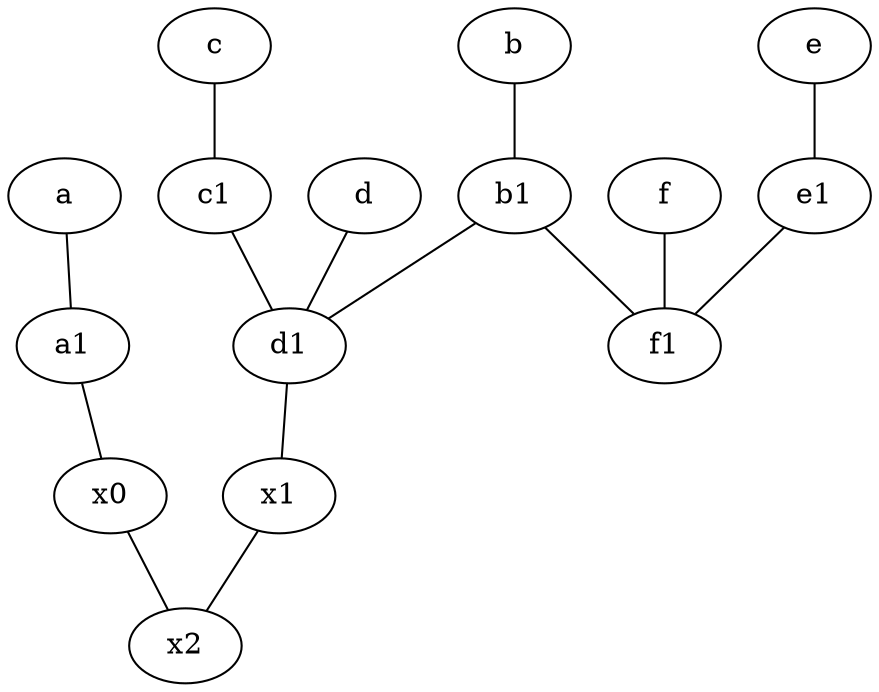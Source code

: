 graph {
	node [labelfontsize=50]
	d1 [labelfontsize=50 pos="3,5!"]
	x1 [labelfontsize=50]
	x0 [labelfontsize=50]
	f1 [labelfontsize=50 pos="3,8!"]
	a1 [labelfontsize=50 pos="8,3!"]
	c1 [labelfontsize=50 pos="4.5,3!"]
	f [labelfontsize=50 pos="3,9!"]
	b1 [labelfontsize=50 pos="9,4!"]
	e1 [labelfontsize=50 pos="7,7!"]
	x2 [labelfontsize=50]
	c -- c1
	b1 -- d1
	d -- d1
	f -- f1
	x1 -- x2
	x0 -- x2
	b1 -- f1
	e1 -- f1
	a1 -- x0
	a -- a1
	e -- e1
	b -- b1
	d1 -- x1
	c1 -- d1
}
